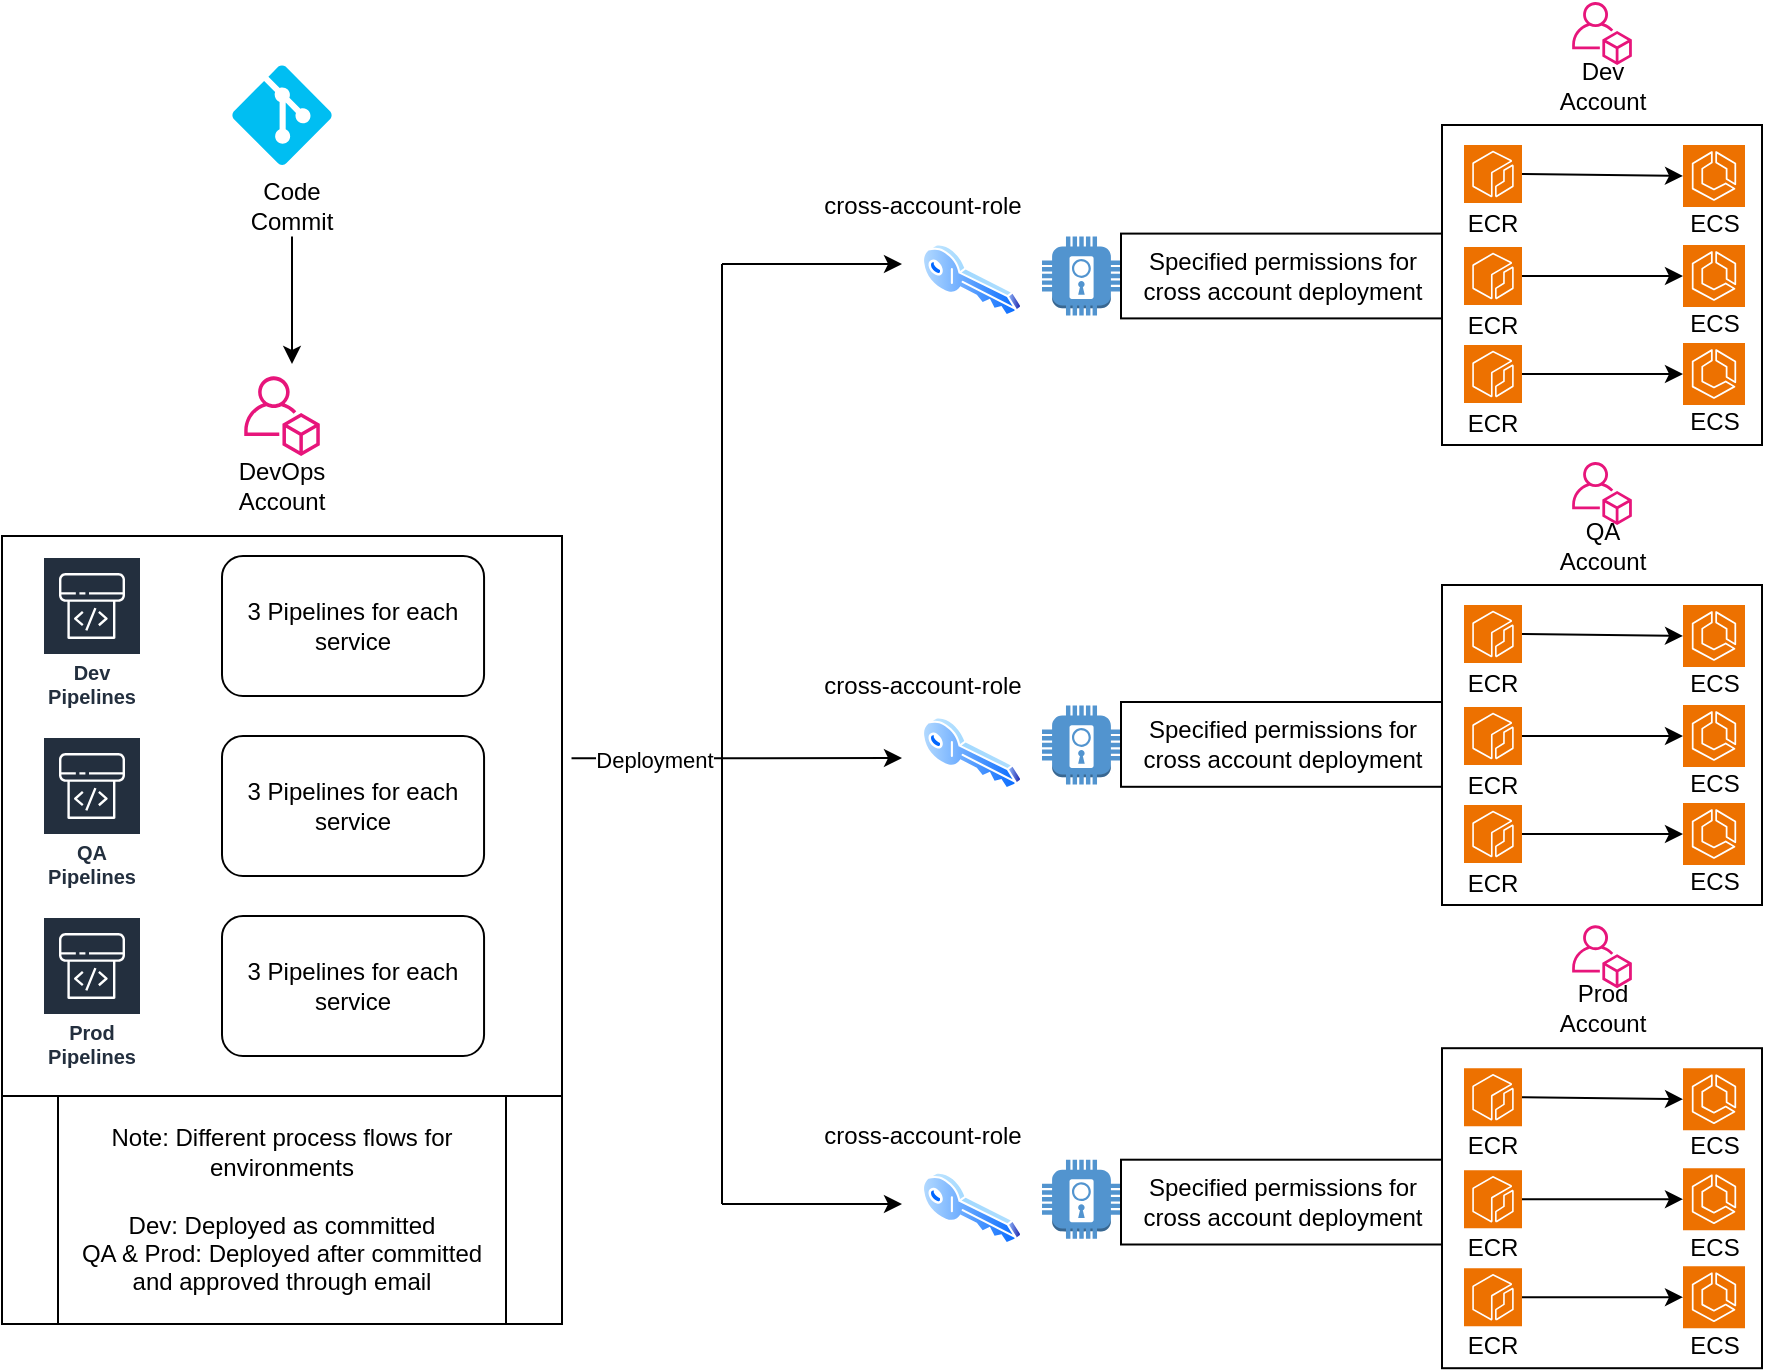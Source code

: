 <mxfile version="26.2.1">
  <diagram name="Page-1" id="_qokRrDUagfGyIDq5mhj">
    <mxGraphModel dx="1109" dy="579" grid="1" gridSize="10" guides="1" tooltips="1" connect="1" arrows="1" fold="1" page="1" pageScale="1" pageWidth="1100" pageHeight="850" background="light-dark(#FFFFFF,#BEBEBE)" math="0" shadow="0">
      <root>
        <mxCell id="0" />
        <mxCell id="1" parent="0" />
        <mxCell id="AzC5nxEhTgzPdBHv2DmU-1" value="" style="sketch=0;outlineConnect=0;fontColor=#232F3E;gradientColor=none;fillColor=#E7157B;strokeColor=none;dashed=0;verticalLabelPosition=bottom;verticalAlign=top;align=center;html=1;fontSize=12;fontStyle=0;aspect=fixed;pointerEvents=1;shape=mxgraph.aws4.organizations_account;" parent="1" vertex="1">
          <mxGeometry x="161.03" y="266" width="37.95" height="40" as="geometry" />
        </mxCell>
        <mxCell id="AzC5nxEhTgzPdBHv2DmU-2" value="DevOps Account" style="text;strokeColor=none;align=center;fillColor=none;html=1;verticalAlign=middle;whiteSpace=wrap;rounded=0;" parent="1" vertex="1">
          <mxGeometry x="150.0" y="306" width="60" height="30" as="geometry" />
        </mxCell>
        <mxCell id="AzC5nxEhTgzPdBHv2DmU-3" value="" style="whiteSpace=wrap;html=1;aspect=fixed;" parent="1" vertex="1">
          <mxGeometry x="40" y="346" width="280" height="280" as="geometry" />
        </mxCell>
        <mxCell id="AzC5nxEhTgzPdBHv2DmU-4" value="Dev Pipelines" style="sketch=0;outlineConnect=0;fontColor=#232F3E;gradientColor=none;strokeColor=#ffffff;fillColor=#232F3E;dashed=0;verticalLabelPosition=middle;verticalAlign=bottom;align=center;html=1;whiteSpace=wrap;fontSize=10;fontStyle=1;spacing=3;shape=mxgraph.aws4.productIcon;prIcon=mxgraph.aws4.codepipeline;" parent="1" vertex="1">
          <mxGeometry x="60" y="356" width="50" height="80" as="geometry" />
        </mxCell>
        <mxCell id="AzC5nxEhTgzPdBHv2DmU-5" value="QA Pipelines" style="sketch=0;outlineConnect=0;fontColor=#232F3E;gradientColor=none;strokeColor=#ffffff;fillColor=#232F3E;dashed=0;verticalLabelPosition=middle;verticalAlign=bottom;align=center;html=1;whiteSpace=wrap;fontSize=10;fontStyle=1;spacing=3;shape=mxgraph.aws4.productIcon;prIcon=mxgraph.aws4.codepipeline;" parent="1" vertex="1">
          <mxGeometry x="60" y="446" width="50" height="80" as="geometry" />
        </mxCell>
        <mxCell id="AzC5nxEhTgzPdBHv2DmU-6" value="Prod Pipelines" style="sketch=0;outlineConnect=0;fontColor=#232F3E;gradientColor=none;strokeColor=#ffffff;fillColor=#232F3E;dashed=0;verticalLabelPosition=middle;verticalAlign=bottom;align=center;html=1;whiteSpace=wrap;fontSize=10;fontStyle=1;spacing=3;shape=mxgraph.aws4.productIcon;prIcon=mxgraph.aws4.codepipeline;" parent="1" vertex="1">
          <mxGeometry x="60" y="536" width="50" height="80" as="geometry" />
        </mxCell>
        <mxCell id="AzC5nxEhTgzPdBHv2DmU-8" value="3 Pipelines for each service" style="rounded=1;whiteSpace=wrap;html=1;" parent="1" vertex="1">
          <mxGeometry x="150" y="356" width="131.03" height="70" as="geometry" />
        </mxCell>
        <mxCell id="AzC5nxEhTgzPdBHv2DmU-9" value="3 Pipelines for each service" style="rounded=1;whiteSpace=wrap;html=1;" parent="1" vertex="1">
          <mxGeometry x="150" y="446" width="131.03" height="70" as="geometry" />
        </mxCell>
        <mxCell id="AzC5nxEhTgzPdBHv2DmU-10" value="3 Pipelines for each service" style="rounded=1;whiteSpace=wrap;html=1;" parent="1" vertex="1">
          <mxGeometry x="150" y="536" width="131.03" height="70" as="geometry" />
        </mxCell>
        <mxCell id="AzC5nxEhTgzPdBHv2DmU-13" value="" style="whiteSpace=wrap;html=1;aspect=fixed;" parent="1" vertex="1">
          <mxGeometry x="760" y="140.5" width="160" height="160" as="geometry" />
        </mxCell>
        <mxCell id="AzC5nxEhTgzPdBHv2DmU-14" value="" style="sketch=0;outlineConnect=0;fontColor=#232F3E;gradientColor=none;fillColor=#E7157B;strokeColor=none;dashed=0;verticalLabelPosition=bottom;verticalAlign=top;align=center;html=1;fontSize=12;fontStyle=0;aspect=fixed;pointerEvents=1;shape=mxgraph.aws4.organizations_account;" parent="1" vertex="1">
          <mxGeometry x="825.01" y="78.9" width="29.98" height="31.6" as="geometry" />
        </mxCell>
        <mxCell id="AzC5nxEhTgzPdBHv2DmU-15" value="Dev Account" style="text;strokeColor=none;align=center;fillColor=none;html=1;verticalAlign=middle;whiteSpace=wrap;rounded=0;" parent="1" vertex="1">
          <mxGeometry x="817.5" y="110.5" width="45" height="20" as="geometry" />
        </mxCell>
        <mxCell id="AzC5nxEhTgzPdBHv2DmU-22" value="" style="sketch=0;points=[[0,0,0],[0.25,0,0],[0.5,0,0],[0.75,0,0],[1,0,0],[0,1,0],[0.25,1,0],[0.5,1,0],[0.75,1,0],[1,1,0],[0,0.25,0],[0,0.5,0],[0,0.75,0],[1,0.25,0],[1,0.5,0],[1,0.75,0]];outlineConnect=0;fontColor=#232F3E;fillColor=#ED7100;strokeColor=#ffffff;dashed=0;verticalLabelPosition=bottom;verticalAlign=top;align=center;html=1;fontSize=12;fontStyle=0;aspect=fixed;shape=mxgraph.aws4.resourceIcon;resIcon=mxgraph.aws4.ecs;" parent="1" vertex="1">
          <mxGeometry x="880.5" y="150.5" width="31" height="31" as="geometry" />
        </mxCell>
        <mxCell id="AzC5nxEhTgzPdBHv2DmU-26" value="ECS" style="text;html=1;align=center;verticalAlign=middle;whiteSpace=wrap;rounded=0;" parent="1" vertex="1">
          <mxGeometry x="875.5" y="180" width="41" height="19" as="geometry" />
        </mxCell>
        <mxCell id="AzC5nxEhTgzPdBHv2DmU-31" value="" style="sketch=0;points=[[0,0,0],[0.25,0,0],[0.5,0,0],[0.75,0,0],[1,0,0],[0,1,0],[0.25,1,0],[0.5,1,0],[0.75,1,0],[1,1,0],[0,0.25,0],[0,0.5,0],[0,0.75,0],[1,0.25,0],[1,0.5,0],[1,0.75,0]];outlineConnect=0;fontColor=#232F3E;fillColor=#ED7100;strokeColor=#ffffff;dashed=0;verticalLabelPosition=bottom;verticalAlign=top;align=center;html=1;fontSize=12;fontStyle=0;aspect=fixed;shape=mxgraph.aws4.resourceIcon;resIcon=mxgraph.aws4.ecr;" parent="1" vertex="1">
          <mxGeometry x="771" y="150.5" width="29" height="29" as="geometry" />
        </mxCell>
        <mxCell id="AzC5nxEhTgzPdBHv2DmU-32" value="ECR" style="text;html=1;align=center;verticalAlign=middle;whiteSpace=wrap;rounded=0;" parent="1" vertex="1">
          <mxGeometry x="760" y="179.5" width="51" height="20" as="geometry" />
        </mxCell>
        <mxCell id="AzC5nxEhTgzPdBHv2DmU-37" value="" style="sketch=0;points=[[0,0,0],[0.25,0,0],[0.5,0,0],[0.75,0,0],[1,0,0],[0,1,0],[0.25,1,0],[0.5,1,0],[0.75,1,0],[1,1,0],[0,0.25,0],[0,0.5,0],[0,0.75,0],[1,0.25,0],[1,0.5,0],[1,0.75,0]];outlineConnect=0;fontColor=#232F3E;fillColor=#ED7100;strokeColor=#ffffff;dashed=0;verticalLabelPosition=bottom;verticalAlign=top;align=center;html=1;fontSize=12;fontStyle=0;aspect=fixed;shape=mxgraph.aws4.resourceIcon;resIcon=mxgraph.aws4.ecr;" parent="1" vertex="1">
          <mxGeometry x="771" y="250.5" width="29" height="29" as="geometry" />
        </mxCell>
        <mxCell id="AzC5nxEhTgzPdBHv2DmU-38" value="ECR" style="text;html=1;align=center;verticalAlign=middle;whiteSpace=wrap;rounded=0;" parent="1" vertex="1">
          <mxGeometry x="760" y="279.5" width="51" height="20" as="geometry" />
        </mxCell>
        <mxCell id="AzC5nxEhTgzPdBHv2DmU-39" value="" style="sketch=0;points=[[0,0,0],[0.25,0,0],[0.5,0,0],[0.75,0,0],[1,0,0],[0,1,0],[0.25,1,0],[0.5,1,0],[0.75,1,0],[1,1,0],[0,0.25,0],[0,0.5,0],[0,0.75,0],[1,0.25,0],[1,0.5,0],[1,0.75,0]];outlineConnect=0;fontColor=#232F3E;fillColor=#ED7100;strokeColor=#ffffff;dashed=0;verticalLabelPosition=bottom;verticalAlign=top;align=center;html=1;fontSize=12;fontStyle=0;aspect=fixed;shape=mxgraph.aws4.resourceIcon;resIcon=mxgraph.aws4.ecr;" parent="1" vertex="1">
          <mxGeometry x="771" y="201.5" width="29" height="29" as="geometry" />
        </mxCell>
        <mxCell id="AzC5nxEhTgzPdBHv2DmU-40" value="ECR" style="text;html=1;align=center;verticalAlign=middle;whiteSpace=wrap;rounded=0;" parent="1" vertex="1">
          <mxGeometry x="760" y="230.5" width="51" height="20" as="geometry" />
        </mxCell>
        <mxCell id="AzC5nxEhTgzPdBHv2DmU-43" value="" style="sketch=0;points=[[0,0,0],[0.25,0,0],[0.5,0,0],[0.75,0,0],[1,0,0],[0,1,0],[0.25,1,0],[0.5,1,0],[0.75,1,0],[1,1,0],[0,0.25,0],[0,0.5,0],[0,0.75,0],[1,0.25,0],[1,0.5,0],[1,0.75,0]];outlineConnect=0;fontColor=#232F3E;fillColor=#ED7100;strokeColor=#ffffff;dashed=0;verticalLabelPosition=bottom;verticalAlign=top;align=center;html=1;fontSize=12;fontStyle=0;aspect=fixed;shape=mxgraph.aws4.resourceIcon;resIcon=mxgraph.aws4.ecs;" parent="1" vertex="1">
          <mxGeometry x="880.5" y="200.5" width="31" height="31" as="geometry" />
        </mxCell>
        <mxCell id="AzC5nxEhTgzPdBHv2DmU-44" value="ECS" style="text;html=1;align=center;verticalAlign=middle;whiteSpace=wrap;rounded=0;" parent="1" vertex="1">
          <mxGeometry x="875.5" y="230.5" width="41" height="19" as="geometry" />
        </mxCell>
        <mxCell id="AzC5nxEhTgzPdBHv2DmU-45" value="" style="sketch=0;points=[[0,0,0],[0.25,0,0],[0.5,0,0],[0.75,0,0],[1,0,0],[0,1,0],[0.25,1,0],[0.5,1,0],[0.75,1,0],[1,1,0],[0,0.25,0],[0,0.5,0],[0,0.75,0],[1,0.25,0],[1,0.5,0],[1,0.75,0]];outlineConnect=0;fontColor=#232F3E;fillColor=#ED7100;strokeColor=#ffffff;dashed=0;verticalLabelPosition=bottom;verticalAlign=top;align=center;html=1;fontSize=12;fontStyle=0;aspect=fixed;shape=mxgraph.aws4.resourceIcon;resIcon=mxgraph.aws4.ecs;" parent="1" vertex="1">
          <mxGeometry x="880.5" y="249.5" width="31" height="31" as="geometry" />
        </mxCell>
        <mxCell id="AzC5nxEhTgzPdBHv2DmU-46" value="ECS" style="text;html=1;align=center;verticalAlign=middle;whiteSpace=wrap;rounded=0;" parent="1" vertex="1">
          <mxGeometry x="875.5" y="279.5" width="41" height="19" as="geometry" />
        </mxCell>
        <mxCell id="AzC5nxEhTgzPdBHv2DmU-47" value="" style="endArrow=classic;html=1;rounded=0;exitX=1;exitY=0.5;exitDx=0;exitDy=0;exitPerimeter=0;entryX=0;entryY=0.5;entryDx=0;entryDy=0;entryPerimeter=0;" parent="1" source="AzC5nxEhTgzPdBHv2DmU-31" target="AzC5nxEhTgzPdBHv2DmU-22" edge="1">
          <mxGeometry width="50" height="50" relative="1" as="geometry">
            <mxPoint x="817.5" y="199" as="sourcePoint" />
            <mxPoint x="867.5" y="149" as="targetPoint" />
          </mxGeometry>
        </mxCell>
        <mxCell id="AzC5nxEhTgzPdBHv2DmU-48" value="" style="endArrow=classic;html=1;rounded=0;exitX=1;exitY=0.5;exitDx=0;exitDy=0;exitPerimeter=0;entryX=0;entryY=0.5;entryDx=0;entryDy=0;entryPerimeter=0;" parent="1" source="AzC5nxEhTgzPdBHv2DmU-37" target="AzC5nxEhTgzPdBHv2DmU-45" edge="1">
          <mxGeometry width="50" height="50" relative="1" as="geometry">
            <mxPoint x="899" y="269.5" as="sourcePoint" />
            <mxPoint x="739" y="249.5" as="targetPoint" />
          </mxGeometry>
        </mxCell>
        <mxCell id="AzC5nxEhTgzPdBHv2DmU-49" value="" style="endArrow=classic;html=1;rounded=0;exitX=1;exitY=0.5;exitDx=0;exitDy=0;exitPerimeter=0;entryX=0;entryY=0.5;entryDx=0;entryDy=0;entryPerimeter=0;" parent="1" source="AzC5nxEhTgzPdBHv2DmU-39" target="AzC5nxEhTgzPdBHv2DmU-43" edge="1">
          <mxGeometry width="50" height="50" relative="1" as="geometry">
            <mxPoint x="817.5" y="245.5" as="sourcePoint" />
            <mxPoint x="867.5" y="195.5" as="targetPoint" />
          </mxGeometry>
        </mxCell>
        <mxCell id="AzC5nxEhTgzPdBHv2DmU-86" value="" style="whiteSpace=wrap;html=1;aspect=fixed;" parent="1" vertex="1">
          <mxGeometry x="760" y="370.5" width="160" height="160" as="geometry" />
        </mxCell>
        <mxCell id="AzC5nxEhTgzPdBHv2DmU-87" value="" style="sketch=0;outlineConnect=0;fontColor=#232F3E;gradientColor=none;fillColor=#E7157B;strokeColor=none;dashed=0;verticalLabelPosition=bottom;verticalAlign=top;align=center;html=1;fontSize=12;fontStyle=0;aspect=fixed;pointerEvents=1;shape=mxgraph.aws4.organizations_account;" parent="1" vertex="1">
          <mxGeometry x="825.01" y="308.9" width="29.98" height="31.6" as="geometry" />
        </mxCell>
        <mxCell id="AzC5nxEhTgzPdBHv2DmU-88" value="QA Account" style="text;strokeColor=none;align=center;fillColor=none;html=1;verticalAlign=middle;whiteSpace=wrap;rounded=0;" parent="1" vertex="1">
          <mxGeometry x="817.5" y="340.5" width="45" height="20" as="geometry" />
        </mxCell>
        <mxCell id="AzC5nxEhTgzPdBHv2DmU-89" value="" style="sketch=0;points=[[0,0,0],[0.25,0,0],[0.5,0,0],[0.75,0,0],[1,0,0],[0,1,0],[0.25,1,0],[0.5,1,0],[0.75,1,0],[1,1,0],[0,0.25,0],[0,0.5,0],[0,0.75,0],[1,0.25,0],[1,0.5,0],[1,0.75,0]];outlineConnect=0;fontColor=#232F3E;fillColor=#ED7100;strokeColor=#ffffff;dashed=0;verticalLabelPosition=bottom;verticalAlign=top;align=center;html=1;fontSize=12;fontStyle=0;aspect=fixed;shape=mxgraph.aws4.resourceIcon;resIcon=mxgraph.aws4.ecs;" parent="1" vertex="1">
          <mxGeometry x="880.5" y="380.5" width="31" height="31" as="geometry" />
        </mxCell>
        <mxCell id="AzC5nxEhTgzPdBHv2DmU-90" value="ECS" style="text;html=1;align=center;verticalAlign=middle;whiteSpace=wrap;rounded=0;" parent="1" vertex="1">
          <mxGeometry x="875.5" y="410" width="41" height="19" as="geometry" />
        </mxCell>
        <mxCell id="AzC5nxEhTgzPdBHv2DmU-91" value="" style="sketch=0;points=[[0,0,0],[0.25,0,0],[0.5,0,0],[0.75,0,0],[1,0,0],[0,1,0],[0.25,1,0],[0.5,1,0],[0.75,1,0],[1,1,0],[0,0.25,0],[0,0.5,0],[0,0.75,0],[1,0.25,0],[1,0.5,0],[1,0.75,0]];outlineConnect=0;fontColor=#232F3E;fillColor=#ED7100;strokeColor=#ffffff;dashed=0;verticalLabelPosition=bottom;verticalAlign=top;align=center;html=1;fontSize=12;fontStyle=0;aspect=fixed;shape=mxgraph.aws4.resourceIcon;resIcon=mxgraph.aws4.ecr;" parent="1" vertex="1">
          <mxGeometry x="771" y="380.5" width="29" height="29" as="geometry" />
        </mxCell>
        <mxCell id="AzC5nxEhTgzPdBHv2DmU-92" value="ECR" style="text;html=1;align=center;verticalAlign=middle;whiteSpace=wrap;rounded=0;" parent="1" vertex="1">
          <mxGeometry x="760" y="409.5" width="51" height="20" as="geometry" />
        </mxCell>
        <mxCell id="AzC5nxEhTgzPdBHv2DmU-93" value="" style="sketch=0;points=[[0,0,0],[0.25,0,0],[0.5,0,0],[0.75,0,0],[1,0,0],[0,1,0],[0.25,1,0],[0.5,1,0],[0.75,1,0],[1,1,0],[0,0.25,0],[0,0.5,0],[0,0.75,0],[1,0.25,0],[1,0.5,0],[1,0.75,0]];outlineConnect=0;fontColor=#232F3E;fillColor=#ED7100;strokeColor=#ffffff;dashed=0;verticalLabelPosition=bottom;verticalAlign=top;align=center;html=1;fontSize=12;fontStyle=0;aspect=fixed;shape=mxgraph.aws4.resourceIcon;resIcon=mxgraph.aws4.ecr;" parent="1" vertex="1">
          <mxGeometry x="771" y="480.5" width="29" height="29" as="geometry" />
        </mxCell>
        <mxCell id="AzC5nxEhTgzPdBHv2DmU-94" value="ECR" style="text;html=1;align=center;verticalAlign=middle;whiteSpace=wrap;rounded=0;" parent="1" vertex="1">
          <mxGeometry x="760" y="509.5" width="51" height="20" as="geometry" />
        </mxCell>
        <mxCell id="AzC5nxEhTgzPdBHv2DmU-95" value="" style="sketch=0;points=[[0,0,0],[0.25,0,0],[0.5,0,0],[0.75,0,0],[1,0,0],[0,1,0],[0.25,1,0],[0.5,1,0],[0.75,1,0],[1,1,0],[0,0.25,0],[0,0.5,0],[0,0.75,0],[1,0.25,0],[1,0.5,0],[1,0.75,0]];outlineConnect=0;fontColor=#232F3E;fillColor=#ED7100;strokeColor=#ffffff;dashed=0;verticalLabelPosition=bottom;verticalAlign=top;align=center;html=1;fontSize=12;fontStyle=0;aspect=fixed;shape=mxgraph.aws4.resourceIcon;resIcon=mxgraph.aws4.ecr;" parent="1" vertex="1">
          <mxGeometry x="771" y="431.5" width="29" height="29" as="geometry" />
        </mxCell>
        <mxCell id="AzC5nxEhTgzPdBHv2DmU-96" value="ECR" style="text;html=1;align=center;verticalAlign=middle;whiteSpace=wrap;rounded=0;" parent="1" vertex="1">
          <mxGeometry x="760" y="460.5" width="51" height="20" as="geometry" />
        </mxCell>
        <mxCell id="AzC5nxEhTgzPdBHv2DmU-97" value="" style="sketch=0;points=[[0,0,0],[0.25,0,0],[0.5,0,0],[0.75,0,0],[1,0,0],[0,1,0],[0.25,1,0],[0.5,1,0],[0.75,1,0],[1,1,0],[0,0.25,0],[0,0.5,0],[0,0.75,0],[1,0.25,0],[1,0.5,0],[1,0.75,0]];outlineConnect=0;fontColor=#232F3E;fillColor=#ED7100;strokeColor=#ffffff;dashed=0;verticalLabelPosition=bottom;verticalAlign=top;align=center;html=1;fontSize=12;fontStyle=0;aspect=fixed;shape=mxgraph.aws4.resourceIcon;resIcon=mxgraph.aws4.ecs;" parent="1" vertex="1">
          <mxGeometry x="880.5" y="430.5" width="31" height="31" as="geometry" />
        </mxCell>
        <mxCell id="AzC5nxEhTgzPdBHv2DmU-98" value="ECS" style="text;html=1;align=center;verticalAlign=middle;whiteSpace=wrap;rounded=0;" parent="1" vertex="1">
          <mxGeometry x="875.5" y="460.5" width="41" height="19" as="geometry" />
        </mxCell>
        <mxCell id="AzC5nxEhTgzPdBHv2DmU-99" value="" style="sketch=0;points=[[0,0,0],[0.25,0,0],[0.5,0,0],[0.75,0,0],[1,0,0],[0,1,0],[0.25,1,0],[0.5,1,0],[0.75,1,0],[1,1,0],[0,0.25,0],[0,0.5,0],[0,0.75,0],[1,0.25,0],[1,0.5,0],[1,0.75,0]];outlineConnect=0;fontColor=#232F3E;fillColor=#ED7100;strokeColor=#ffffff;dashed=0;verticalLabelPosition=bottom;verticalAlign=top;align=center;html=1;fontSize=12;fontStyle=0;aspect=fixed;shape=mxgraph.aws4.resourceIcon;resIcon=mxgraph.aws4.ecs;" parent="1" vertex="1">
          <mxGeometry x="880.5" y="479.5" width="31" height="31" as="geometry" />
        </mxCell>
        <mxCell id="AzC5nxEhTgzPdBHv2DmU-100" value="ECS" style="text;html=1;align=center;verticalAlign=middle;whiteSpace=wrap;rounded=0;" parent="1" vertex="1">
          <mxGeometry x="875.5" y="509.5" width="41" height="19" as="geometry" />
        </mxCell>
        <mxCell id="AzC5nxEhTgzPdBHv2DmU-101" value="" style="endArrow=classic;html=1;rounded=0;exitX=1;exitY=0.5;exitDx=0;exitDy=0;exitPerimeter=0;entryX=0;entryY=0.5;entryDx=0;entryDy=0;entryPerimeter=0;" parent="1" source="AzC5nxEhTgzPdBHv2DmU-91" target="AzC5nxEhTgzPdBHv2DmU-89" edge="1">
          <mxGeometry width="50" height="50" relative="1" as="geometry">
            <mxPoint x="817.5" y="429" as="sourcePoint" />
            <mxPoint x="867.5" y="379" as="targetPoint" />
          </mxGeometry>
        </mxCell>
        <mxCell id="AzC5nxEhTgzPdBHv2DmU-102" value="" style="endArrow=classic;html=1;rounded=0;exitX=1;exitY=0.5;exitDx=0;exitDy=0;exitPerimeter=0;entryX=0;entryY=0.5;entryDx=0;entryDy=0;entryPerimeter=0;" parent="1" source="AzC5nxEhTgzPdBHv2DmU-93" target="AzC5nxEhTgzPdBHv2DmU-99" edge="1">
          <mxGeometry width="50" height="50" relative="1" as="geometry">
            <mxPoint x="899" y="499.5" as="sourcePoint" />
            <mxPoint x="739" y="479.5" as="targetPoint" />
          </mxGeometry>
        </mxCell>
        <mxCell id="AzC5nxEhTgzPdBHv2DmU-103" value="" style="endArrow=classic;html=1;rounded=0;exitX=1;exitY=0.5;exitDx=0;exitDy=0;exitPerimeter=0;entryX=0;entryY=0.5;entryDx=0;entryDy=0;entryPerimeter=0;" parent="1" source="AzC5nxEhTgzPdBHv2DmU-95" target="AzC5nxEhTgzPdBHv2DmU-97" edge="1">
          <mxGeometry width="50" height="50" relative="1" as="geometry">
            <mxPoint x="817.5" y="475.5" as="sourcePoint" />
            <mxPoint x="867.5" y="425.5" as="targetPoint" />
          </mxGeometry>
        </mxCell>
        <mxCell id="AzC5nxEhTgzPdBHv2DmU-104" value="" style="whiteSpace=wrap;html=1;aspect=fixed;" parent="1" vertex="1">
          <mxGeometry x="760" y="602.1" width="160" height="160" as="geometry" />
        </mxCell>
        <mxCell id="AzC5nxEhTgzPdBHv2DmU-105" value="" style="sketch=0;outlineConnect=0;fontColor=#232F3E;gradientColor=none;fillColor=#E7157B;strokeColor=none;dashed=0;verticalLabelPosition=bottom;verticalAlign=top;align=center;html=1;fontSize=12;fontStyle=0;aspect=fixed;pointerEvents=1;shape=mxgraph.aws4.organizations_account;" parent="1" vertex="1">
          <mxGeometry x="825.01" y="540.5" width="29.98" height="31.6" as="geometry" />
        </mxCell>
        <mxCell id="AzC5nxEhTgzPdBHv2DmU-106" value="Prod Account" style="text;strokeColor=none;align=center;fillColor=none;html=1;verticalAlign=middle;whiteSpace=wrap;rounded=0;" parent="1" vertex="1">
          <mxGeometry x="817.5" y="572.1" width="45" height="20" as="geometry" />
        </mxCell>
        <mxCell id="AzC5nxEhTgzPdBHv2DmU-107" value="" style="sketch=0;points=[[0,0,0],[0.25,0,0],[0.5,0,0],[0.75,0,0],[1,0,0],[0,1,0],[0.25,1,0],[0.5,1,0],[0.75,1,0],[1,1,0],[0,0.25,0],[0,0.5,0],[0,0.75,0],[1,0.25,0],[1,0.5,0],[1,0.75,0]];outlineConnect=0;fontColor=#232F3E;fillColor=#ED7100;strokeColor=#ffffff;dashed=0;verticalLabelPosition=bottom;verticalAlign=top;align=center;html=1;fontSize=12;fontStyle=0;aspect=fixed;shape=mxgraph.aws4.resourceIcon;resIcon=mxgraph.aws4.ecs;" parent="1" vertex="1">
          <mxGeometry x="880.5" y="612.1" width="31" height="31" as="geometry" />
        </mxCell>
        <mxCell id="AzC5nxEhTgzPdBHv2DmU-108" value="ECS" style="text;html=1;align=center;verticalAlign=middle;whiteSpace=wrap;rounded=0;" parent="1" vertex="1">
          <mxGeometry x="875.5" y="641.6" width="41" height="19" as="geometry" />
        </mxCell>
        <mxCell id="AzC5nxEhTgzPdBHv2DmU-109" value="" style="sketch=0;points=[[0,0,0],[0.25,0,0],[0.5,0,0],[0.75,0,0],[1,0,0],[0,1,0],[0.25,1,0],[0.5,1,0],[0.75,1,0],[1,1,0],[0,0.25,0],[0,0.5,0],[0,0.75,0],[1,0.25,0],[1,0.5,0],[1,0.75,0]];outlineConnect=0;fontColor=#232F3E;fillColor=#ED7100;strokeColor=#ffffff;dashed=0;verticalLabelPosition=bottom;verticalAlign=top;align=center;html=1;fontSize=12;fontStyle=0;aspect=fixed;shape=mxgraph.aws4.resourceIcon;resIcon=mxgraph.aws4.ecr;" parent="1" vertex="1">
          <mxGeometry x="771" y="612.1" width="29" height="29" as="geometry" />
        </mxCell>
        <mxCell id="AzC5nxEhTgzPdBHv2DmU-110" value="ECR" style="text;html=1;align=center;verticalAlign=middle;whiteSpace=wrap;rounded=0;" parent="1" vertex="1">
          <mxGeometry x="760" y="641.1" width="51" height="20" as="geometry" />
        </mxCell>
        <mxCell id="AzC5nxEhTgzPdBHv2DmU-111" value="" style="sketch=0;points=[[0,0,0],[0.25,0,0],[0.5,0,0],[0.75,0,0],[1,0,0],[0,1,0],[0.25,1,0],[0.5,1,0],[0.75,1,0],[1,1,0],[0,0.25,0],[0,0.5,0],[0,0.75,0],[1,0.25,0],[1,0.5,0],[1,0.75,0]];outlineConnect=0;fontColor=#232F3E;fillColor=#ED7100;strokeColor=#ffffff;dashed=0;verticalLabelPosition=bottom;verticalAlign=top;align=center;html=1;fontSize=12;fontStyle=0;aspect=fixed;shape=mxgraph.aws4.resourceIcon;resIcon=mxgraph.aws4.ecr;" parent="1" vertex="1">
          <mxGeometry x="771" y="712.1" width="29" height="29" as="geometry" />
        </mxCell>
        <mxCell id="AzC5nxEhTgzPdBHv2DmU-112" value="ECR" style="text;html=1;align=center;verticalAlign=middle;whiteSpace=wrap;rounded=0;" parent="1" vertex="1">
          <mxGeometry x="760" y="741.1" width="51" height="20" as="geometry" />
        </mxCell>
        <mxCell id="AzC5nxEhTgzPdBHv2DmU-113" value="" style="sketch=0;points=[[0,0,0],[0.25,0,0],[0.5,0,0],[0.75,0,0],[1,0,0],[0,1,0],[0.25,1,0],[0.5,1,0],[0.75,1,0],[1,1,0],[0,0.25,0],[0,0.5,0],[0,0.75,0],[1,0.25,0],[1,0.5,0],[1,0.75,0]];outlineConnect=0;fontColor=#232F3E;fillColor=#ED7100;strokeColor=#ffffff;dashed=0;verticalLabelPosition=bottom;verticalAlign=top;align=center;html=1;fontSize=12;fontStyle=0;aspect=fixed;shape=mxgraph.aws4.resourceIcon;resIcon=mxgraph.aws4.ecr;" parent="1" vertex="1">
          <mxGeometry x="771" y="663.1" width="29" height="29" as="geometry" />
        </mxCell>
        <mxCell id="AzC5nxEhTgzPdBHv2DmU-114" value="ECR" style="text;html=1;align=center;verticalAlign=middle;whiteSpace=wrap;rounded=0;" parent="1" vertex="1">
          <mxGeometry x="760" y="692.1" width="51" height="20" as="geometry" />
        </mxCell>
        <mxCell id="AzC5nxEhTgzPdBHv2DmU-115" value="" style="sketch=0;points=[[0,0,0],[0.25,0,0],[0.5,0,0],[0.75,0,0],[1,0,0],[0,1,0],[0.25,1,0],[0.5,1,0],[0.75,1,0],[1,1,0],[0,0.25,0],[0,0.5,0],[0,0.75,0],[1,0.25,0],[1,0.5,0],[1,0.75,0]];outlineConnect=0;fontColor=#232F3E;fillColor=#ED7100;strokeColor=#ffffff;dashed=0;verticalLabelPosition=bottom;verticalAlign=top;align=center;html=1;fontSize=12;fontStyle=0;aspect=fixed;shape=mxgraph.aws4.resourceIcon;resIcon=mxgraph.aws4.ecs;" parent="1" vertex="1">
          <mxGeometry x="880.5" y="662.1" width="31" height="31" as="geometry" />
        </mxCell>
        <mxCell id="AzC5nxEhTgzPdBHv2DmU-116" value="ECS" style="text;html=1;align=center;verticalAlign=middle;whiteSpace=wrap;rounded=0;" parent="1" vertex="1">
          <mxGeometry x="875.5" y="692.1" width="41" height="19" as="geometry" />
        </mxCell>
        <mxCell id="AzC5nxEhTgzPdBHv2DmU-117" value="" style="sketch=0;points=[[0,0,0],[0.25,0,0],[0.5,0,0],[0.75,0,0],[1,0,0],[0,1,0],[0.25,1,0],[0.5,1,0],[0.75,1,0],[1,1,0],[0,0.25,0],[0,0.5,0],[0,0.75,0],[1,0.25,0],[1,0.5,0],[1,0.75,0]];outlineConnect=0;fontColor=#232F3E;fillColor=#ED7100;strokeColor=#ffffff;dashed=0;verticalLabelPosition=bottom;verticalAlign=top;align=center;html=1;fontSize=12;fontStyle=0;aspect=fixed;shape=mxgraph.aws4.resourceIcon;resIcon=mxgraph.aws4.ecs;" parent="1" vertex="1">
          <mxGeometry x="880.5" y="711.1" width="31" height="31" as="geometry" />
        </mxCell>
        <mxCell id="AzC5nxEhTgzPdBHv2DmU-118" value="ECS" style="text;html=1;align=center;verticalAlign=middle;whiteSpace=wrap;rounded=0;" parent="1" vertex="1">
          <mxGeometry x="875.5" y="741.1" width="41" height="19" as="geometry" />
        </mxCell>
        <mxCell id="AzC5nxEhTgzPdBHv2DmU-119" value="" style="endArrow=classic;html=1;rounded=0;exitX=1;exitY=0.5;exitDx=0;exitDy=0;exitPerimeter=0;entryX=0;entryY=0.5;entryDx=0;entryDy=0;entryPerimeter=0;" parent="1" source="AzC5nxEhTgzPdBHv2DmU-109" target="AzC5nxEhTgzPdBHv2DmU-107" edge="1">
          <mxGeometry width="50" height="50" relative="1" as="geometry">
            <mxPoint x="817.5" y="660.6" as="sourcePoint" />
            <mxPoint x="867.5" y="610.6" as="targetPoint" />
          </mxGeometry>
        </mxCell>
        <mxCell id="AzC5nxEhTgzPdBHv2DmU-120" value="" style="endArrow=classic;html=1;rounded=0;exitX=1;exitY=0.5;exitDx=0;exitDy=0;exitPerimeter=0;entryX=0;entryY=0.5;entryDx=0;entryDy=0;entryPerimeter=0;" parent="1" source="AzC5nxEhTgzPdBHv2DmU-111" target="AzC5nxEhTgzPdBHv2DmU-117" edge="1">
          <mxGeometry width="50" height="50" relative="1" as="geometry">
            <mxPoint x="899" y="731.1" as="sourcePoint" />
            <mxPoint x="739" y="711.1" as="targetPoint" />
          </mxGeometry>
        </mxCell>
        <mxCell id="AzC5nxEhTgzPdBHv2DmU-121" value="" style="endArrow=classic;html=1;rounded=0;exitX=1;exitY=0.5;exitDx=0;exitDy=0;exitPerimeter=0;entryX=0;entryY=0.5;entryDx=0;entryDy=0;entryPerimeter=0;" parent="1" source="AzC5nxEhTgzPdBHv2DmU-113" target="AzC5nxEhTgzPdBHv2DmU-115" edge="1">
          <mxGeometry width="50" height="50" relative="1" as="geometry">
            <mxPoint x="817.5" y="707.1" as="sourcePoint" />
            <mxPoint x="867.5" y="657.1" as="targetPoint" />
          </mxGeometry>
        </mxCell>
        <mxCell id="AzC5nxEhTgzPdBHv2DmU-122" value="" style="outlineConnect=0;dashed=0;verticalLabelPosition=bottom;verticalAlign=top;align=center;html=1;shape=mxgraph.aws3.door_lock;fillColor=#5294CF;gradientColor=none;" parent="1" vertex="1">
          <mxGeometry x="560" y="196.25" width="39.5" height="39.5" as="geometry" />
        </mxCell>
        <mxCell id="AzC5nxEhTgzPdBHv2DmU-123" value="" style="outlineConnect=0;dashed=0;verticalLabelPosition=bottom;verticalAlign=top;align=center;html=1;shape=mxgraph.aws3.door_lock;fillColor=#5294CF;gradientColor=none;" parent="1" vertex="1">
          <mxGeometry x="560" y="430.75" width="39.5" height="39.5" as="geometry" />
        </mxCell>
        <mxCell id="AzC5nxEhTgzPdBHv2DmU-124" value="" style="outlineConnect=0;dashed=0;verticalLabelPosition=bottom;verticalAlign=top;align=center;html=1;shape=mxgraph.aws3.door_lock;fillColor=#5294CF;gradientColor=none;" parent="1" vertex="1">
          <mxGeometry x="560" y="657.85" width="39.5" height="39.5" as="geometry" />
        </mxCell>
        <mxCell id="AzC5nxEhTgzPdBHv2DmU-125" value="" style="image;aspect=fixed;perimeter=ellipsePerimeter;html=1;align=center;shadow=0;dashed=0;spacingTop=3;image=img/lib/active_directory/key.svg;" parent="1" vertex="1">
          <mxGeometry x="500" y="199.5" width="50" height="37" as="geometry" />
        </mxCell>
        <mxCell id="AzC5nxEhTgzPdBHv2DmU-127" value="" style="image;aspect=fixed;perimeter=ellipsePerimeter;html=1;align=center;shadow=0;dashed=0;spacingTop=3;image=img/lib/active_directory/key.svg;" parent="1" vertex="1">
          <mxGeometry x="500" y="436" width="50" height="37" as="geometry" />
        </mxCell>
        <mxCell id="AzC5nxEhTgzPdBHv2DmU-128" value="" style="image;aspect=fixed;perimeter=ellipsePerimeter;html=1;align=center;shadow=0;dashed=0;spacingTop=3;image=img/lib/active_directory/key.svg;" parent="1" vertex="1">
          <mxGeometry x="500" y="663.6" width="50" height="37" as="geometry" />
        </mxCell>
        <mxCell id="AzC5nxEhTgzPdBHv2DmU-130" value="" style="verticalLabelPosition=bottom;html=1;verticalAlign=top;align=center;strokeColor=none;fillColor=#00BEF2;shape=mxgraph.azure.git_repository;" parent="1" vertex="1">
          <mxGeometry x="155" y="110.5" width="50" height="50" as="geometry" />
        </mxCell>
        <mxCell id="AzC5nxEhTgzPdBHv2DmU-132" style="edgeStyle=orthogonalEdgeStyle;rounded=0;orthogonalLoop=1;jettySize=auto;html=1;" parent="1" source="AzC5nxEhTgzPdBHv2DmU-131" edge="1">
          <mxGeometry relative="1" as="geometry">
            <mxPoint x="185" y="260" as="targetPoint" />
          </mxGeometry>
        </mxCell>
        <mxCell id="AzC5nxEhTgzPdBHv2DmU-131" value="Code Commit" style="text;html=1;align=center;verticalAlign=middle;whiteSpace=wrap;rounded=0;" parent="1" vertex="1">
          <mxGeometry x="155" y="166.25" width="60" height="30" as="geometry" />
        </mxCell>
        <mxCell id="AzC5nxEhTgzPdBHv2DmU-134" value="cross-account-role" style="text;html=1;align=center;verticalAlign=middle;resizable=0;points=[];autosize=1;strokeColor=none;fillColor=none;" parent="1" vertex="1">
          <mxGeometry x="440" y="166.25" width="120" height="30" as="geometry" />
        </mxCell>
        <mxCell id="AzC5nxEhTgzPdBHv2DmU-135" value="cross-account-role" style="text;html=1;align=center;verticalAlign=middle;resizable=0;points=[];autosize=1;strokeColor=none;fillColor=none;" parent="1" vertex="1">
          <mxGeometry x="440" y="406" width="120" height="30" as="geometry" />
        </mxCell>
        <mxCell id="AzC5nxEhTgzPdBHv2DmU-136" value="cross-account-role" style="text;html=1;align=center;verticalAlign=middle;resizable=0;points=[];autosize=1;strokeColor=none;fillColor=none;" parent="1" vertex="1">
          <mxGeometry x="440" y="630.6" width="120" height="30" as="geometry" />
        </mxCell>
        <mxCell id="AzC5nxEhTgzPdBHv2DmU-139" value="Specified permissions for cross account deployment" style="rounded=0;whiteSpace=wrap;html=1;" parent="1" vertex="1">
          <mxGeometry x="599.5" y="194.8" width="160.5" height="42.4" as="geometry" />
        </mxCell>
        <mxCell id="AzC5nxEhTgzPdBHv2DmU-144" value="" style="endArrow=classic;html=1;rounded=0;exitX=1.017;exitY=0.397;exitDx=0;exitDy=0;exitPerimeter=0;" parent="1" source="AzC5nxEhTgzPdBHv2DmU-3" edge="1">
          <mxGeometry width="50" height="50" relative="1" as="geometry">
            <mxPoint x="390" y="440" as="sourcePoint" />
            <mxPoint x="490" y="457" as="targetPoint" />
          </mxGeometry>
        </mxCell>
        <mxCell id="AzC5nxEhTgzPdBHv2DmU-151" value="Deployment" style="edgeLabel;html=1;align=center;verticalAlign=middle;resizable=0;points=[];" parent="AzC5nxEhTgzPdBHv2DmU-144" vertex="1" connectable="0">
          <mxGeometry x="-0.503" y="-1" relative="1" as="geometry">
            <mxPoint as="offset" />
          </mxGeometry>
        </mxCell>
        <mxCell id="AzC5nxEhTgzPdBHv2DmU-147" value="" style="endArrow=none;html=1;rounded=0;" parent="1" edge="1">
          <mxGeometry width="50" height="50" relative="1" as="geometry">
            <mxPoint x="400" y="460" as="sourcePoint" />
            <mxPoint x="400" y="210" as="targetPoint" />
          </mxGeometry>
        </mxCell>
        <mxCell id="AzC5nxEhTgzPdBHv2DmU-148" value="" style="endArrow=none;html=1;rounded=0;" parent="1" edge="1">
          <mxGeometry width="50" height="50" relative="1" as="geometry">
            <mxPoint x="400" y="680" as="sourcePoint" />
            <mxPoint x="400" y="457.1" as="targetPoint" />
          </mxGeometry>
        </mxCell>
        <mxCell id="AzC5nxEhTgzPdBHv2DmU-149" value="" style="endArrow=classic;html=1;rounded=0;" parent="1" edge="1">
          <mxGeometry width="50" height="50" relative="1" as="geometry">
            <mxPoint x="400" y="680" as="sourcePoint" />
            <mxPoint x="490" y="680" as="targetPoint" />
          </mxGeometry>
        </mxCell>
        <mxCell id="AzC5nxEhTgzPdBHv2DmU-150" value="" style="endArrow=classic;html=1;rounded=0;" parent="1" edge="1">
          <mxGeometry width="50" height="50" relative="1" as="geometry">
            <mxPoint x="400" y="210" as="sourcePoint" />
            <mxPoint x="490" y="210" as="targetPoint" />
          </mxGeometry>
        </mxCell>
        <mxCell id="AzC5nxEhTgzPdBHv2DmU-153" value="Specified permissions for cross account deployment" style="rounded=0;whiteSpace=wrap;html=1;" parent="1" vertex="1">
          <mxGeometry x="599.5" y="429.0" width="160.5" height="42.4" as="geometry" />
        </mxCell>
        <mxCell id="AzC5nxEhTgzPdBHv2DmU-154" value="Specified permissions for cross account deployment" style="rounded=0;whiteSpace=wrap;html=1;" parent="1" vertex="1">
          <mxGeometry x="599.5" y="657.85" width="160.5" height="42.4" as="geometry" />
        </mxCell>
        <mxCell id="wnjo-xZ3v6IBjNu285gU-1" value="Note: Different process flows for environments&lt;br&gt;&lt;br&gt;Dev: Deployed as committed&lt;br&gt;QA &amp;amp; Prod: Deployed after committed and approved through email" style="shape=process;whiteSpace=wrap;html=1;backgroundOutline=1;" vertex="1" parent="1">
          <mxGeometry x="40" y="626" width="280" height="114" as="geometry" />
        </mxCell>
      </root>
    </mxGraphModel>
  </diagram>
</mxfile>
